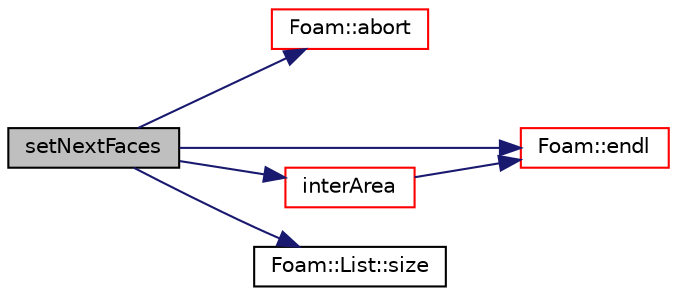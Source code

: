 digraph "setNextFaces"
{
  bgcolor="transparent";
  edge [fontname="Helvetica",fontsize="10",labelfontname="Helvetica",labelfontsize="10"];
  node [fontname="Helvetica",fontsize="10",shape=record];
  rankdir="LR";
  Node968 [label="setNextFaces",height=0.2,width=0.4,color="black", fillcolor="grey75", style="filled", fontcolor="black"];
  Node968 -> Node969 [color="midnightblue",fontsize="10",style="solid",fontname="Helvetica"];
  Node969 [label="Foam::abort",height=0.2,width=0.4,color="red",URL="$a21851.html#a447107a607d03e417307c203fa5fb44b"];
  Node968 -> Node976 [color="midnightblue",fontsize="10",style="solid",fontname="Helvetica"];
  Node976 [label="Foam::endl",height=0.2,width=0.4,color="red",URL="$a21851.html#a2db8fe02a0d3909e9351bb4275b23ce4",tooltip="Add newline and flush stream. "];
  Node968 -> Node1014 [color="midnightblue",fontsize="10",style="solid",fontname="Helvetica"];
  Node1014 [label="interArea",height=0.2,width=0.4,color="red",URL="$a26009.html#af394246c67b9f3dc9f4ac481321c1ae0",tooltip="Area of intersection between source and target faces. "];
  Node1014 -> Node976 [color="midnightblue",fontsize="10",style="solid",fontname="Helvetica"];
  Node968 -> Node1071 [color="midnightblue",fontsize="10",style="solid",fontname="Helvetica"];
  Node1071 [label="Foam::List::size",height=0.2,width=0.4,color="black",URL="$a26833.html#a8a5f6fa29bd4b500caf186f60245b384",tooltip="Override size to be inconsistent with allocated storage. "];
}
